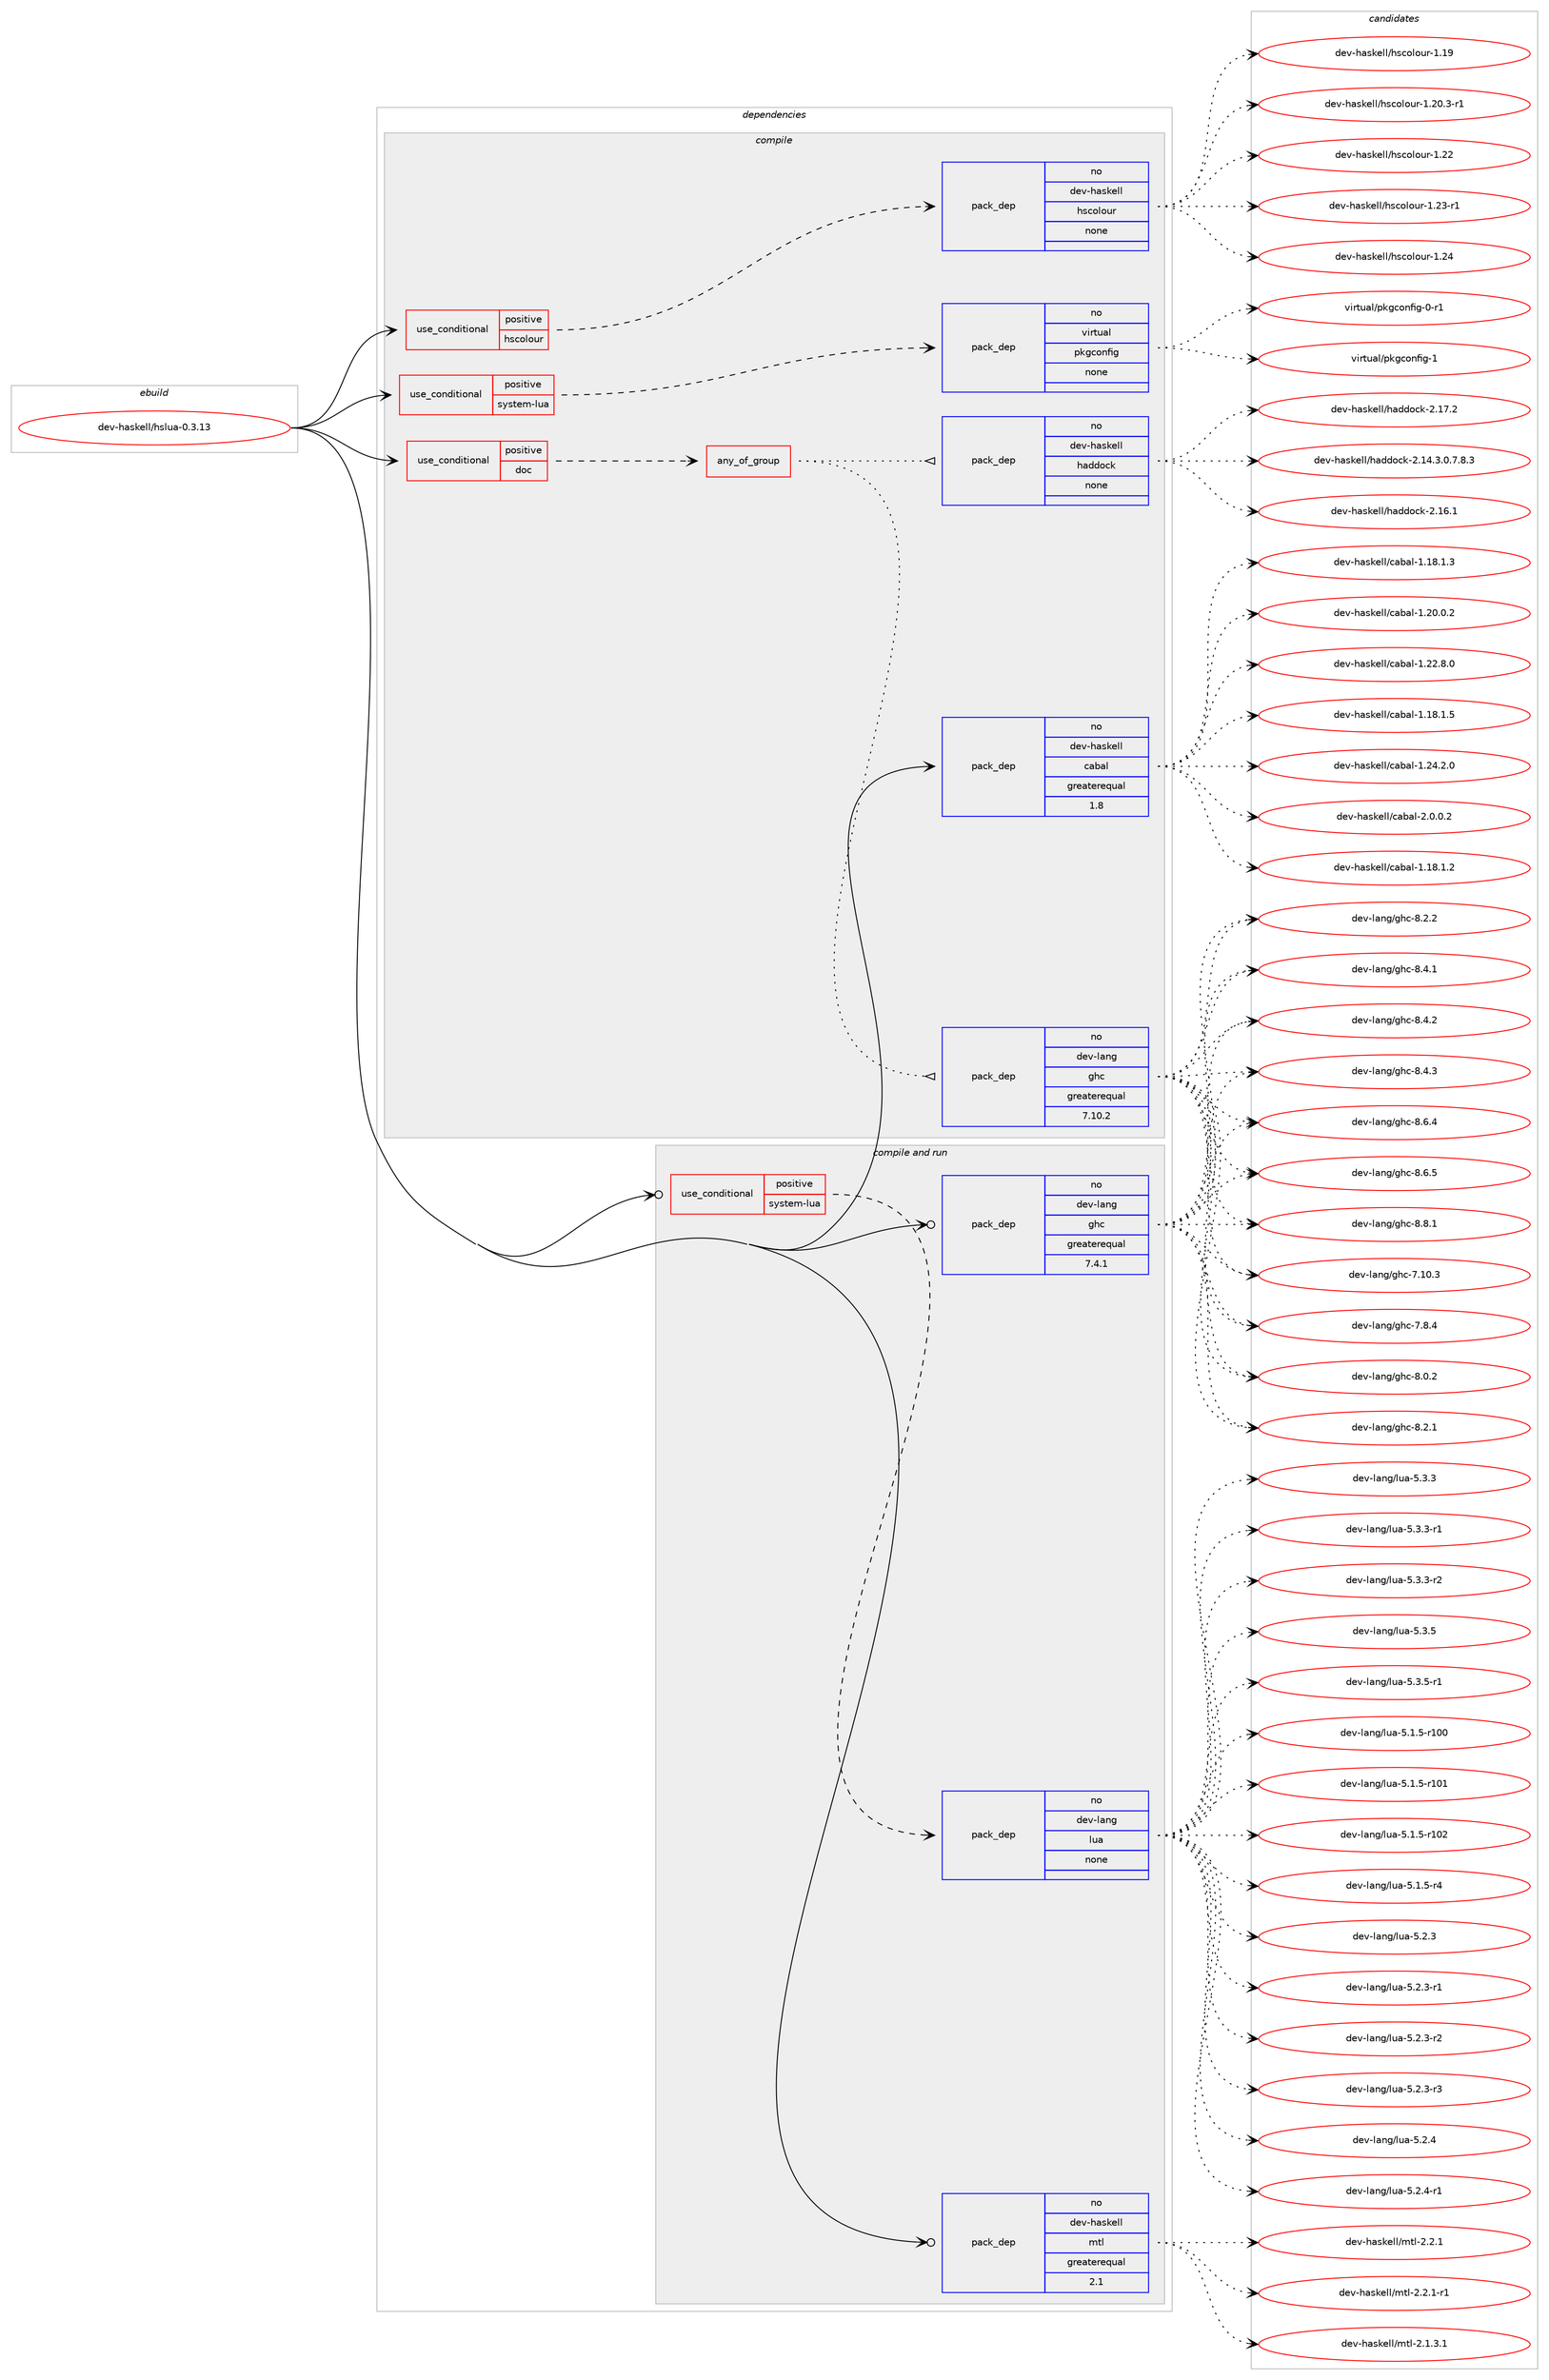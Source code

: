 digraph prolog {

# *************
# Graph options
# *************

newrank=true;
concentrate=true;
compound=true;
graph [rankdir=LR,fontname=Helvetica,fontsize=10,ranksep=1.5];#, ranksep=2.5, nodesep=0.2];
edge  [arrowhead=vee];
node  [fontname=Helvetica,fontsize=10];

# **********
# The ebuild
# **********

subgraph cluster_leftcol {
color=gray;
rank=same;
label=<<i>ebuild</i>>;
id [label="dev-haskell/hslua-0.3.13", color=red, width=4, href="../dev-haskell/hslua-0.3.13.svg"];
}

# ****************
# The dependencies
# ****************

subgraph cluster_midcol {
color=gray;
label=<<i>dependencies</i>>;
subgraph cluster_compile {
fillcolor="#eeeeee";
style=filled;
label=<<i>compile</i>>;
subgraph cond126124 {
dependency535128 [label=<<TABLE BORDER="0" CELLBORDER="1" CELLSPACING="0" CELLPADDING="4"><TR><TD ROWSPAN="3" CELLPADDING="10">use_conditional</TD></TR><TR><TD>positive</TD></TR><TR><TD>doc</TD></TR></TABLE>>, shape=none, color=red];
subgraph any9991 {
dependency535129 [label=<<TABLE BORDER="0" CELLBORDER="1" CELLSPACING="0" CELLPADDING="4"><TR><TD CELLPADDING="10">any_of_group</TD></TR></TABLE>>, shape=none, color=red];subgraph pack398656 {
dependency535130 [label=<<TABLE BORDER="0" CELLBORDER="1" CELLSPACING="0" CELLPADDING="4" WIDTH="220"><TR><TD ROWSPAN="6" CELLPADDING="30">pack_dep</TD></TR><TR><TD WIDTH="110">no</TD></TR><TR><TD>dev-haskell</TD></TR><TR><TD>haddock</TD></TR><TR><TD>none</TD></TR><TR><TD></TD></TR></TABLE>>, shape=none, color=blue];
}
dependency535129:e -> dependency535130:w [weight=20,style="dotted",arrowhead="oinv"];
subgraph pack398657 {
dependency535131 [label=<<TABLE BORDER="0" CELLBORDER="1" CELLSPACING="0" CELLPADDING="4" WIDTH="220"><TR><TD ROWSPAN="6" CELLPADDING="30">pack_dep</TD></TR><TR><TD WIDTH="110">no</TD></TR><TR><TD>dev-lang</TD></TR><TR><TD>ghc</TD></TR><TR><TD>greaterequal</TD></TR><TR><TD>7.10.2</TD></TR></TABLE>>, shape=none, color=blue];
}
dependency535129:e -> dependency535131:w [weight=20,style="dotted",arrowhead="oinv"];
}
dependency535128:e -> dependency535129:w [weight=20,style="dashed",arrowhead="vee"];
}
id:e -> dependency535128:w [weight=20,style="solid",arrowhead="vee"];
subgraph cond126125 {
dependency535132 [label=<<TABLE BORDER="0" CELLBORDER="1" CELLSPACING="0" CELLPADDING="4"><TR><TD ROWSPAN="3" CELLPADDING="10">use_conditional</TD></TR><TR><TD>positive</TD></TR><TR><TD>hscolour</TD></TR></TABLE>>, shape=none, color=red];
subgraph pack398658 {
dependency535133 [label=<<TABLE BORDER="0" CELLBORDER="1" CELLSPACING="0" CELLPADDING="4" WIDTH="220"><TR><TD ROWSPAN="6" CELLPADDING="30">pack_dep</TD></TR><TR><TD WIDTH="110">no</TD></TR><TR><TD>dev-haskell</TD></TR><TR><TD>hscolour</TD></TR><TR><TD>none</TD></TR><TR><TD></TD></TR></TABLE>>, shape=none, color=blue];
}
dependency535132:e -> dependency535133:w [weight=20,style="dashed",arrowhead="vee"];
}
id:e -> dependency535132:w [weight=20,style="solid",arrowhead="vee"];
subgraph cond126126 {
dependency535134 [label=<<TABLE BORDER="0" CELLBORDER="1" CELLSPACING="0" CELLPADDING="4"><TR><TD ROWSPAN="3" CELLPADDING="10">use_conditional</TD></TR><TR><TD>positive</TD></TR><TR><TD>system-lua</TD></TR></TABLE>>, shape=none, color=red];
subgraph pack398659 {
dependency535135 [label=<<TABLE BORDER="0" CELLBORDER="1" CELLSPACING="0" CELLPADDING="4" WIDTH="220"><TR><TD ROWSPAN="6" CELLPADDING="30">pack_dep</TD></TR><TR><TD WIDTH="110">no</TD></TR><TR><TD>virtual</TD></TR><TR><TD>pkgconfig</TD></TR><TR><TD>none</TD></TR><TR><TD></TD></TR></TABLE>>, shape=none, color=blue];
}
dependency535134:e -> dependency535135:w [weight=20,style="dashed",arrowhead="vee"];
}
id:e -> dependency535134:w [weight=20,style="solid",arrowhead="vee"];
subgraph pack398660 {
dependency535136 [label=<<TABLE BORDER="0" CELLBORDER="1" CELLSPACING="0" CELLPADDING="4" WIDTH="220"><TR><TD ROWSPAN="6" CELLPADDING="30">pack_dep</TD></TR><TR><TD WIDTH="110">no</TD></TR><TR><TD>dev-haskell</TD></TR><TR><TD>cabal</TD></TR><TR><TD>greaterequal</TD></TR><TR><TD>1.8</TD></TR></TABLE>>, shape=none, color=blue];
}
id:e -> dependency535136:w [weight=20,style="solid",arrowhead="vee"];
}
subgraph cluster_compileandrun {
fillcolor="#eeeeee";
style=filled;
label=<<i>compile and run</i>>;
subgraph cond126127 {
dependency535137 [label=<<TABLE BORDER="0" CELLBORDER="1" CELLSPACING="0" CELLPADDING="4"><TR><TD ROWSPAN="3" CELLPADDING="10">use_conditional</TD></TR><TR><TD>positive</TD></TR><TR><TD>system-lua</TD></TR></TABLE>>, shape=none, color=red];
subgraph pack398661 {
dependency535138 [label=<<TABLE BORDER="0" CELLBORDER="1" CELLSPACING="0" CELLPADDING="4" WIDTH="220"><TR><TD ROWSPAN="6" CELLPADDING="30">pack_dep</TD></TR><TR><TD WIDTH="110">no</TD></TR><TR><TD>dev-lang</TD></TR><TR><TD>lua</TD></TR><TR><TD>none</TD></TR><TR><TD></TD></TR></TABLE>>, shape=none, color=blue];
}
dependency535137:e -> dependency535138:w [weight=20,style="dashed",arrowhead="vee"];
}
id:e -> dependency535137:w [weight=20,style="solid",arrowhead="odotvee"];
subgraph pack398662 {
dependency535139 [label=<<TABLE BORDER="0" CELLBORDER="1" CELLSPACING="0" CELLPADDING="4" WIDTH="220"><TR><TD ROWSPAN="6" CELLPADDING="30">pack_dep</TD></TR><TR><TD WIDTH="110">no</TD></TR><TR><TD>dev-haskell</TD></TR><TR><TD>mtl</TD></TR><TR><TD>greaterequal</TD></TR><TR><TD>2.1</TD></TR></TABLE>>, shape=none, color=blue];
}
id:e -> dependency535139:w [weight=20,style="solid",arrowhead="odotvee"];
subgraph pack398663 {
dependency535140 [label=<<TABLE BORDER="0" CELLBORDER="1" CELLSPACING="0" CELLPADDING="4" WIDTH="220"><TR><TD ROWSPAN="6" CELLPADDING="30">pack_dep</TD></TR><TR><TD WIDTH="110">no</TD></TR><TR><TD>dev-lang</TD></TR><TR><TD>ghc</TD></TR><TR><TD>greaterequal</TD></TR><TR><TD>7.4.1</TD></TR></TABLE>>, shape=none, color=blue];
}
id:e -> dependency535140:w [weight=20,style="solid",arrowhead="odotvee"];
}
subgraph cluster_run {
fillcolor="#eeeeee";
style=filled;
label=<<i>run</i>>;
}
}

# **************
# The candidates
# **************

subgraph cluster_choices {
rank=same;
color=gray;
label=<<i>candidates</i>>;

subgraph choice398656 {
color=black;
nodesep=1;
choice1001011184510497115107101108108471049710010011199107455046495246514648465546564651 [label="dev-haskell/haddock-2.14.3.0.7.8.3", color=red, width=4,href="../dev-haskell/haddock-2.14.3.0.7.8.3.svg"];
choice100101118451049711510710110810847104971001001119910745504649544649 [label="dev-haskell/haddock-2.16.1", color=red, width=4,href="../dev-haskell/haddock-2.16.1.svg"];
choice100101118451049711510710110810847104971001001119910745504649554650 [label="dev-haskell/haddock-2.17.2", color=red, width=4,href="../dev-haskell/haddock-2.17.2.svg"];
dependency535130:e -> choice1001011184510497115107101108108471049710010011199107455046495246514648465546564651:w [style=dotted,weight="100"];
dependency535130:e -> choice100101118451049711510710110810847104971001001119910745504649544649:w [style=dotted,weight="100"];
dependency535130:e -> choice100101118451049711510710110810847104971001001119910745504649554650:w [style=dotted,weight="100"];
}
subgraph choice398657 {
color=black;
nodesep=1;
choice1001011184510897110103471031049945554649484651 [label="dev-lang/ghc-7.10.3", color=red, width=4,href="../dev-lang/ghc-7.10.3.svg"];
choice10010111845108971101034710310499455546564652 [label="dev-lang/ghc-7.8.4", color=red, width=4,href="../dev-lang/ghc-7.8.4.svg"];
choice10010111845108971101034710310499455646484650 [label="dev-lang/ghc-8.0.2", color=red, width=4,href="../dev-lang/ghc-8.0.2.svg"];
choice10010111845108971101034710310499455646504649 [label="dev-lang/ghc-8.2.1", color=red, width=4,href="../dev-lang/ghc-8.2.1.svg"];
choice10010111845108971101034710310499455646504650 [label="dev-lang/ghc-8.2.2", color=red, width=4,href="../dev-lang/ghc-8.2.2.svg"];
choice10010111845108971101034710310499455646524649 [label="dev-lang/ghc-8.4.1", color=red, width=4,href="../dev-lang/ghc-8.4.1.svg"];
choice10010111845108971101034710310499455646524650 [label="dev-lang/ghc-8.4.2", color=red, width=4,href="../dev-lang/ghc-8.4.2.svg"];
choice10010111845108971101034710310499455646524651 [label="dev-lang/ghc-8.4.3", color=red, width=4,href="../dev-lang/ghc-8.4.3.svg"];
choice10010111845108971101034710310499455646544652 [label="dev-lang/ghc-8.6.4", color=red, width=4,href="../dev-lang/ghc-8.6.4.svg"];
choice10010111845108971101034710310499455646544653 [label="dev-lang/ghc-8.6.5", color=red, width=4,href="../dev-lang/ghc-8.6.5.svg"];
choice10010111845108971101034710310499455646564649 [label="dev-lang/ghc-8.8.1", color=red, width=4,href="../dev-lang/ghc-8.8.1.svg"];
dependency535131:e -> choice1001011184510897110103471031049945554649484651:w [style=dotted,weight="100"];
dependency535131:e -> choice10010111845108971101034710310499455546564652:w [style=dotted,weight="100"];
dependency535131:e -> choice10010111845108971101034710310499455646484650:w [style=dotted,weight="100"];
dependency535131:e -> choice10010111845108971101034710310499455646504649:w [style=dotted,weight="100"];
dependency535131:e -> choice10010111845108971101034710310499455646504650:w [style=dotted,weight="100"];
dependency535131:e -> choice10010111845108971101034710310499455646524649:w [style=dotted,weight="100"];
dependency535131:e -> choice10010111845108971101034710310499455646524650:w [style=dotted,weight="100"];
dependency535131:e -> choice10010111845108971101034710310499455646524651:w [style=dotted,weight="100"];
dependency535131:e -> choice10010111845108971101034710310499455646544652:w [style=dotted,weight="100"];
dependency535131:e -> choice10010111845108971101034710310499455646544653:w [style=dotted,weight="100"];
dependency535131:e -> choice10010111845108971101034710310499455646564649:w [style=dotted,weight="100"];
}
subgraph choice398658 {
color=black;
nodesep=1;
choice100101118451049711510710110810847104115991111081111171144549464957 [label="dev-haskell/hscolour-1.19", color=red, width=4,href="../dev-haskell/hscolour-1.19.svg"];
choice10010111845104971151071011081084710411599111108111117114454946504846514511449 [label="dev-haskell/hscolour-1.20.3-r1", color=red, width=4,href="../dev-haskell/hscolour-1.20.3-r1.svg"];
choice100101118451049711510710110810847104115991111081111171144549465050 [label="dev-haskell/hscolour-1.22", color=red, width=4,href="../dev-haskell/hscolour-1.22.svg"];
choice1001011184510497115107101108108471041159911110811111711445494650514511449 [label="dev-haskell/hscolour-1.23-r1", color=red, width=4,href="../dev-haskell/hscolour-1.23-r1.svg"];
choice100101118451049711510710110810847104115991111081111171144549465052 [label="dev-haskell/hscolour-1.24", color=red, width=4,href="../dev-haskell/hscolour-1.24.svg"];
dependency535133:e -> choice100101118451049711510710110810847104115991111081111171144549464957:w [style=dotted,weight="100"];
dependency535133:e -> choice10010111845104971151071011081084710411599111108111117114454946504846514511449:w [style=dotted,weight="100"];
dependency535133:e -> choice100101118451049711510710110810847104115991111081111171144549465050:w [style=dotted,weight="100"];
dependency535133:e -> choice1001011184510497115107101108108471041159911110811111711445494650514511449:w [style=dotted,weight="100"];
dependency535133:e -> choice100101118451049711510710110810847104115991111081111171144549465052:w [style=dotted,weight="100"];
}
subgraph choice398659 {
color=black;
nodesep=1;
choice11810511411611797108471121071039911111010210510345484511449 [label="virtual/pkgconfig-0-r1", color=red, width=4,href="../virtual/pkgconfig-0-r1.svg"];
choice1181051141161179710847112107103991111101021051034549 [label="virtual/pkgconfig-1", color=red, width=4,href="../virtual/pkgconfig-1.svg"];
dependency535135:e -> choice11810511411611797108471121071039911111010210510345484511449:w [style=dotted,weight="100"];
dependency535135:e -> choice1181051141161179710847112107103991111101021051034549:w [style=dotted,weight="100"];
}
subgraph choice398660 {
color=black;
nodesep=1;
choice10010111845104971151071011081084799979897108454946495646494650 [label="dev-haskell/cabal-1.18.1.2", color=red, width=4,href="../dev-haskell/cabal-1.18.1.2.svg"];
choice10010111845104971151071011081084799979897108454946495646494651 [label="dev-haskell/cabal-1.18.1.3", color=red, width=4,href="../dev-haskell/cabal-1.18.1.3.svg"];
choice10010111845104971151071011081084799979897108454946495646494653 [label="dev-haskell/cabal-1.18.1.5", color=red, width=4,href="../dev-haskell/cabal-1.18.1.5.svg"];
choice10010111845104971151071011081084799979897108454946504846484650 [label="dev-haskell/cabal-1.20.0.2", color=red, width=4,href="../dev-haskell/cabal-1.20.0.2.svg"];
choice10010111845104971151071011081084799979897108454946505046564648 [label="dev-haskell/cabal-1.22.8.0", color=red, width=4,href="../dev-haskell/cabal-1.22.8.0.svg"];
choice10010111845104971151071011081084799979897108454946505246504648 [label="dev-haskell/cabal-1.24.2.0", color=red, width=4,href="../dev-haskell/cabal-1.24.2.0.svg"];
choice100101118451049711510710110810847999798971084550464846484650 [label="dev-haskell/cabal-2.0.0.2", color=red, width=4,href="../dev-haskell/cabal-2.0.0.2.svg"];
dependency535136:e -> choice10010111845104971151071011081084799979897108454946495646494650:w [style=dotted,weight="100"];
dependency535136:e -> choice10010111845104971151071011081084799979897108454946495646494651:w [style=dotted,weight="100"];
dependency535136:e -> choice10010111845104971151071011081084799979897108454946495646494653:w [style=dotted,weight="100"];
dependency535136:e -> choice10010111845104971151071011081084799979897108454946504846484650:w [style=dotted,weight="100"];
dependency535136:e -> choice10010111845104971151071011081084799979897108454946505046564648:w [style=dotted,weight="100"];
dependency535136:e -> choice10010111845104971151071011081084799979897108454946505246504648:w [style=dotted,weight="100"];
dependency535136:e -> choice100101118451049711510710110810847999798971084550464846484650:w [style=dotted,weight="100"];
}
subgraph choice398661 {
color=black;
nodesep=1;
choice1001011184510897110103471081179745534649465345114494848 [label="dev-lang/lua-5.1.5-r100", color=red, width=4,href="../dev-lang/lua-5.1.5-r100.svg"];
choice1001011184510897110103471081179745534649465345114494849 [label="dev-lang/lua-5.1.5-r101", color=red, width=4,href="../dev-lang/lua-5.1.5-r101.svg"];
choice1001011184510897110103471081179745534649465345114494850 [label="dev-lang/lua-5.1.5-r102", color=red, width=4,href="../dev-lang/lua-5.1.5-r102.svg"];
choice100101118451089711010347108117974553464946534511452 [label="dev-lang/lua-5.1.5-r4", color=red, width=4,href="../dev-lang/lua-5.1.5-r4.svg"];
choice10010111845108971101034710811797455346504651 [label="dev-lang/lua-5.2.3", color=red, width=4,href="../dev-lang/lua-5.2.3.svg"];
choice100101118451089711010347108117974553465046514511449 [label="dev-lang/lua-5.2.3-r1", color=red, width=4,href="../dev-lang/lua-5.2.3-r1.svg"];
choice100101118451089711010347108117974553465046514511450 [label="dev-lang/lua-5.2.3-r2", color=red, width=4,href="../dev-lang/lua-5.2.3-r2.svg"];
choice100101118451089711010347108117974553465046514511451 [label="dev-lang/lua-5.2.3-r3", color=red, width=4,href="../dev-lang/lua-5.2.3-r3.svg"];
choice10010111845108971101034710811797455346504652 [label="dev-lang/lua-5.2.4", color=red, width=4,href="../dev-lang/lua-5.2.4.svg"];
choice100101118451089711010347108117974553465046524511449 [label="dev-lang/lua-5.2.4-r1", color=red, width=4,href="../dev-lang/lua-5.2.4-r1.svg"];
choice10010111845108971101034710811797455346514651 [label="dev-lang/lua-5.3.3", color=red, width=4,href="../dev-lang/lua-5.3.3.svg"];
choice100101118451089711010347108117974553465146514511449 [label="dev-lang/lua-5.3.3-r1", color=red, width=4,href="../dev-lang/lua-5.3.3-r1.svg"];
choice100101118451089711010347108117974553465146514511450 [label="dev-lang/lua-5.3.3-r2", color=red, width=4,href="../dev-lang/lua-5.3.3-r2.svg"];
choice10010111845108971101034710811797455346514653 [label="dev-lang/lua-5.3.5", color=red, width=4,href="../dev-lang/lua-5.3.5.svg"];
choice100101118451089711010347108117974553465146534511449 [label="dev-lang/lua-5.3.5-r1", color=red, width=4,href="../dev-lang/lua-5.3.5-r1.svg"];
dependency535138:e -> choice1001011184510897110103471081179745534649465345114494848:w [style=dotted,weight="100"];
dependency535138:e -> choice1001011184510897110103471081179745534649465345114494849:w [style=dotted,weight="100"];
dependency535138:e -> choice1001011184510897110103471081179745534649465345114494850:w [style=dotted,weight="100"];
dependency535138:e -> choice100101118451089711010347108117974553464946534511452:w [style=dotted,weight="100"];
dependency535138:e -> choice10010111845108971101034710811797455346504651:w [style=dotted,weight="100"];
dependency535138:e -> choice100101118451089711010347108117974553465046514511449:w [style=dotted,weight="100"];
dependency535138:e -> choice100101118451089711010347108117974553465046514511450:w [style=dotted,weight="100"];
dependency535138:e -> choice100101118451089711010347108117974553465046514511451:w [style=dotted,weight="100"];
dependency535138:e -> choice10010111845108971101034710811797455346504652:w [style=dotted,weight="100"];
dependency535138:e -> choice100101118451089711010347108117974553465046524511449:w [style=dotted,weight="100"];
dependency535138:e -> choice10010111845108971101034710811797455346514651:w [style=dotted,weight="100"];
dependency535138:e -> choice100101118451089711010347108117974553465146514511449:w [style=dotted,weight="100"];
dependency535138:e -> choice100101118451089711010347108117974553465146514511450:w [style=dotted,weight="100"];
dependency535138:e -> choice10010111845108971101034710811797455346514653:w [style=dotted,weight="100"];
dependency535138:e -> choice100101118451089711010347108117974553465146534511449:w [style=dotted,weight="100"];
}
subgraph choice398662 {
color=black;
nodesep=1;
choice1001011184510497115107101108108471091161084550464946514649 [label="dev-haskell/mtl-2.1.3.1", color=red, width=4,href="../dev-haskell/mtl-2.1.3.1.svg"];
choice100101118451049711510710110810847109116108455046504649 [label="dev-haskell/mtl-2.2.1", color=red, width=4,href="../dev-haskell/mtl-2.2.1.svg"];
choice1001011184510497115107101108108471091161084550465046494511449 [label="dev-haskell/mtl-2.2.1-r1", color=red, width=4,href="../dev-haskell/mtl-2.2.1-r1.svg"];
dependency535139:e -> choice1001011184510497115107101108108471091161084550464946514649:w [style=dotted,weight="100"];
dependency535139:e -> choice100101118451049711510710110810847109116108455046504649:w [style=dotted,weight="100"];
dependency535139:e -> choice1001011184510497115107101108108471091161084550465046494511449:w [style=dotted,weight="100"];
}
subgraph choice398663 {
color=black;
nodesep=1;
choice1001011184510897110103471031049945554649484651 [label="dev-lang/ghc-7.10.3", color=red, width=4,href="../dev-lang/ghc-7.10.3.svg"];
choice10010111845108971101034710310499455546564652 [label="dev-lang/ghc-7.8.4", color=red, width=4,href="../dev-lang/ghc-7.8.4.svg"];
choice10010111845108971101034710310499455646484650 [label="dev-lang/ghc-8.0.2", color=red, width=4,href="../dev-lang/ghc-8.0.2.svg"];
choice10010111845108971101034710310499455646504649 [label="dev-lang/ghc-8.2.1", color=red, width=4,href="../dev-lang/ghc-8.2.1.svg"];
choice10010111845108971101034710310499455646504650 [label="dev-lang/ghc-8.2.2", color=red, width=4,href="../dev-lang/ghc-8.2.2.svg"];
choice10010111845108971101034710310499455646524649 [label="dev-lang/ghc-8.4.1", color=red, width=4,href="../dev-lang/ghc-8.4.1.svg"];
choice10010111845108971101034710310499455646524650 [label="dev-lang/ghc-8.4.2", color=red, width=4,href="../dev-lang/ghc-8.4.2.svg"];
choice10010111845108971101034710310499455646524651 [label="dev-lang/ghc-8.4.3", color=red, width=4,href="../dev-lang/ghc-8.4.3.svg"];
choice10010111845108971101034710310499455646544652 [label="dev-lang/ghc-8.6.4", color=red, width=4,href="../dev-lang/ghc-8.6.4.svg"];
choice10010111845108971101034710310499455646544653 [label="dev-lang/ghc-8.6.5", color=red, width=4,href="../dev-lang/ghc-8.6.5.svg"];
choice10010111845108971101034710310499455646564649 [label="dev-lang/ghc-8.8.1", color=red, width=4,href="../dev-lang/ghc-8.8.1.svg"];
dependency535140:e -> choice1001011184510897110103471031049945554649484651:w [style=dotted,weight="100"];
dependency535140:e -> choice10010111845108971101034710310499455546564652:w [style=dotted,weight="100"];
dependency535140:e -> choice10010111845108971101034710310499455646484650:w [style=dotted,weight="100"];
dependency535140:e -> choice10010111845108971101034710310499455646504649:w [style=dotted,weight="100"];
dependency535140:e -> choice10010111845108971101034710310499455646504650:w [style=dotted,weight="100"];
dependency535140:e -> choice10010111845108971101034710310499455646524649:w [style=dotted,weight="100"];
dependency535140:e -> choice10010111845108971101034710310499455646524650:w [style=dotted,weight="100"];
dependency535140:e -> choice10010111845108971101034710310499455646524651:w [style=dotted,weight="100"];
dependency535140:e -> choice10010111845108971101034710310499455646544652:w [style=dotted,weight="100"];
dependency535140:e -> choice10010111845108971101034710310499455646544653:w [style=dotted,weight="100"];
dependency535140:e -> choice10010111845108971101034710310499455646564649:w [style=dotted,weight="100"];
}
}

}
